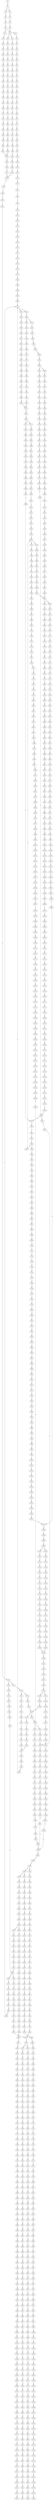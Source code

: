 strict digraph  {
	S0 -> S1 [ label = G ];
	S1 -> S2 [ label = T ];
	S1 -> S3 [ label = C ];
	S2 -> S4 [ label = C ];
	S3 -> S5 [ label = C ];
	S4 -> S6 [ label = C ];
	S5 -> S7 [ label = C ];
	S6 -> S8 [ label = C ];
	S7 -> S9 [ label = C ];
	S8 -> S10 [ label = T ];
	S8 -> S11 [ label = A ];
	S9 -> S12 [ label = T ];
	S10 -> S13 [ label = T ];
	S11 -> S14 [ label = C ];
	S12 -> S15 [ label = T ];
	S12 -> S16 [ label = C ];
	S13 -> S17 [ label = C ];
	S14 -> S18 [ label = C ];
	S15 -> S19 [ label = C ];
	S16 -> S20 [ label = C ];
	S17 -> S21 [ label = T ];
	S18 -> S22 [ label = A ];
	S19 -> S23 [ label = A ];
	S20 -> S24 [ label = A ];
	S21 -> S25 [ label = C ];
	S22 -> S26 [ label = C ];
	S23 -> S27 [ label = C ];
	S24 -> S28 [ label = C ];
	S25 -> S29 [ label = G ];
	S26 -> S30 [ label = C ];
	S27 -> S31 [ label = G ];
	S28 -> S32 [ label = C ];
	S29 -> S33 [ label = T ];
	S30 -> S34 [ label = G ];
	S31 -> S35 [ label = C ];
	S32 -> S36 [ label = C ];
	S33 -> S37 [ label = A ];
	S34 -> S38 [ label = A ];
	S35 -> S39 [ label = T ];
	S36 -> S40 [ label = G ];
	S37 -> S41 [ label = C ];
	S38 -> S42 [ label = T ];
	S39 -> S43 [ label = C ];
	S40 -> S44 [ label = C ];
	S41 -> S45 [ label = G ];
	S42 -> S46 [ label = C ];
	S43 -> S47 [ label = C ];
	S44 -> S48 [ label = C ];
	S45 -> S49 [ label = G ];
	S46 -> S50 [ label = G ];
	S47 -> S51 [ label = G ];
	S48 -> S52 [ label = G ];
	S49 -> S53 [ label = C ];
	S50 -> S54 [ label = G ];
	S51 -> S55 [ label = G ];
	S52 -> S56 [ label = G ];
	S53 -> S57 [ label = T ];
	S54 -> S58 [ label = T ];
	S55 -> S59 [ label = T ];
	S56 -> S60 [ label = T ];
	S57 -> S61 [ label = A ];
	S58 -> S62 [ label = T ];
	S59 -> S63 [ label = T ];
	S60 -> S64 [ label = C ];
	S61 -> S65 [ label = C ];
	S62 -> S66 [ label = C ];
	S63 -> S67 [ label = G ];
	S64 -> S68 [ label = C ];
	S65 -> S69 [ label = T ];
	S66 -> S70 [ label = C ];
	S67 -> S71 [ label = C ];
	S68 -> S72 [ label = C ];
	S69 -> S73 [ label = G ];
	S70 -> S74 [ label = A ];
	S71 -> S75 [ label = A ];
	S72 -> S76 [ label = A ];
	S73 -> S77 [ label = G ];
	S74 -> S78 [ label = G ];
	S75 -> S79 [ label = C ];
	S76 -> S80 [ label = G ];
	S77 -> S81 [ label = T ];
	S78 -> S82 [ label = T ];
	S79 -> S83 [ label = T ];
	S80 -> S84 [ label = T ];
	S81 -> S85 [ label = G ];
	S82 -> S86 [ label = G ];
	S83 -> S87 [ label = G ];
	S84 -> S88 [ label = G ];
	S85 -> S89 [ label = C ];
	S86 -> S90 [ label = G ];
	S87 -> S91 [ label = G ];
	S88 -> S92 [ label = G ];
	S89 -> S93 [ label = T ];
	S90 -> S94 [ label = T ];
	S91 -> S95 [ label = T ];
	S92 -> S96 [ label = T ];
	S93 -> S97 [ label = A ];
	S94 -> S98 [ label = C ];
	S95 -> S99 [ label = C ];
	S96 -> S100 [ label = C ];
	S97 -> S101 [ label = C ];
	S98 -> S102 [ label = G ];
	S99 -> S103 [ label = G ];
	S100 -> S102 [ label = G ];
	S101 -> S104 [ label = T ];
	S102 -> S105 [ label = T ];
	S103 -> S106 [ label = T ];
	S104 -> S107 [ label = G ];
	S105 -> S108 [ label = C ];
	S106 -> S109 [ label = C ];
	S107 -> S110 [ label = T ];
	S108 -> S111 [ label = C ];
	S109 -> S112 [ label = C ];
	S110 -> S113 [ label = A ];
	S111 -> S114 [ label = G ];
	S112 -> S114 [ label = G ];
	S113 -> S115 [ label = A ];
	S114 -> S116 [ label = T ];
	S115 -> S117 [ label = C ];
	S116 -> S118 [ label = C ];
	S117 -> S119 [ label = A ];
	S118 -> S120 [ label = A ];
	S119 -> S121 [ label = C ];
	S120 -> S122 [ label = C ];
	S121 -> S123 [ label = A ];
	S122 -> S124 [ label = C ];
	S123 -> S125 [ label = C ];
	S124 -> S126 [ label = C ];
	S124 -> S127 [ label = G ];
	S125 -> S128 [ label = G ];
	S126 -> S129 [ label = T ];
	S127 -> S130 [ label = A ];
	S128 -> S131 [ label = C ];
	S129 -> S132 [ label = G ];
	S130 -> S133 [ label = A ];
	S130 -> S134 [ label = G ];
	S131 -> S135 [ label = T ];
	S132 -> S136 [ label = T ];
	S133 -> S137 [ label = T ];
	S134 -> S138 [ label = T ];
	S135 -> S139 [ label = C ];
	S136 -> S140 [ label = C ];
	S137 -> S141 [ label = C ];
	S138 -> S142 [ label = C ];
	S139 -> S143 [ label = C ];
	S140 -> S144 [ label = C ];
	S141 -> S145 [ label = C ];
	S142 -> S146 [ label = C ];
	S143 -> S147 [ label = T ];
	S144 -> S148 [ label = T ];
	S145 -> S149 [ label = T ];
	S146 -> S150 [ label = A ];
	S146 -> S151 [ label = T ];
	S147 -> S152 [ label = A ];
	S148 -> S153 [ label = T ];
	S149 -> S154 [ label = C ];
	S150 -> S155 [ label = G ];
	S151 -> S156 [ label = C ];
	S152 -> S157 [ label = G ];
	S153 -> S158 [ label = G ];
	S154 -> S159 [ label = G ];
	S155 -> S160 [ label = T ];
	S155 -> S161 [ label = C ];
	S156 -> S162 [ label = G ];
	S157 -> S163 [ label = A ];
	S158 -> S164 [ label = A ];
	S158 -> S165 [ label = T ];
	S159 -> S166 [ label = A ];
	S160 -> S167 [ label = A ];
	S161 -> S168 [ label = T ];
	S162 -> S169 [ label = A ];
	S163 -> S170 [ label = A ];
	S164 -> S171 [ label = A ];
	S165 -> S172 [ label = A ];
	S166 -> S173 [ label = A ];
	S167 -> S174 [ label = G ];
	S168 -> S175 [ label = T ];
	S169 -> S176 [ label = A ];
	S170 -> S177 [ label = C ];
	S171 -> S178 [ label = C ];
	S172 -> S179 [ label = G ];
	S173 -> S180 [ label = C ];
	S174 -> S181 [ label = G ];
	S175 -> S182 [ label = C ];
	S176 -> S183 [ label = C ];
	S177 -> S184 [ label = T ];
	S178 -> S185 [ label = T ];
	S179 -> S186 [ label = G ];
	S180 -> S187 [ label = T ];
	S181 -> S188 [ label = G ];
	S182 -> S189 [ label = A ];
	S183 -> S187 [ label = T ];
	S184 -> S190 [ label = T ];
	S185 -> S191 [ label = T ];
	S186 -> S192 [ label = A ];
	S187 -> S193 [ label = T ];
	S188 -> S194 [ label = T ];
	S189 -> S195 [ label = C ];
	S190 -> S196 [ label = C ];
	S191 -> S197 [ label = C ];
	S192 -> S198 [ label = G ];
	S193 -> S199 [ label = C ];
	S194 -> S200 [ label = C ];
	S195 -> S201 [ label = G ];
	S196 -> S202 [ label = A ];
	S197 -> S203 [ label = A ];
	S198 -> S204 [ label = A ];
	S199 -> S205 [ label = A ];
	S200 -> S206 [ label = A ];
	S201 -> S207 [ label = C ];
	S202 -> S208 [ label = A ];
	S203 -> S209 [ label = A ];
	S204 -> S210 [ label = G ];
	S205 -> S211 [ label = A ];
	S206 -> S212 [ label = C ];
	S207 -> S213 [ label = C ];
	S208 -> S214 [ label = C ];
	S209 -> S214 [ label = C ];
	S210 -> S215 [ label = G ];
	S211 -> S214 [ label = C ];
	S212 -> S216 [ label = T ];
	S213 -> S217 [ label = C ];
	S214 -> S218 [ label = C ];
	S214 -> S219 [ label = T ];
	S215 -> S220 [ label = T ];
	S216 -> S221 [ label = C ];
	S217 -> S222 [ label = T ];
	S218 -> S223 [ label = G ];
	S219 -> S224 [ label = G ];
	S220 -> S225 [ label = C ];
	S221 -> S226 [ label = G ];
	S222 -> S227 [ label = T ];
	S223 -> S228 [ label = G ];
	S224 -> S229 [ label = G ];
	S224 -> S230 [ label = C ];
	S225 -> S231 [ label = C ];
	S226 -> S232 [ label = C ];
	S227 -> S233 [ label = C ];
	S228 -> S234 [ label = C ];
	S229 -> S235 [ label = C ];
	S230 -> S236 [ label = C ];
	S231 -> S237 [ label = C ];
	S232 -> S238 [ label = T ];
	S233 -> S239 [ label = A ];
	S234 -> S240 [ label = C ];
	S235 -> S241 [ label = C ];
	S236 -> S242 [ label = C ];
	S237 -> S243 [ label = A ];
	S237 -> S244 [ label = G ];
	S238 -> S245 [ label = T ];
	S239 -> S246 [ label = T ];
	S240 -> S247 [ label = C ];
	S241 -> S248 [ label = C ];
	S242 -> S249 [ label = T ];
	S243 -> S250 [ label = G ];
	S244 -> S251 [ label = G ];
	S245 -> S252 [ label = C ];
	S246 -> S253 [ label = C ];
	S247 -> S254 [ label = A ];
	S248 -> S255 [ label = A ];
	S249 -> S256 [ label = A ];
	S250 -> S257 [ label = A ];
	S251 -> S258 [ label = A ];
	S252 -> S259 [ label = A ];
	S253 -> S260 [ label = C ];
	S254 -> S261 [ label = G ];
	S255 -> S262 [ label = G ];
	S256 -> S263 [ label = G ];
	S257 -> S264 [ label = G ];
	S258 -> S265 [ label = G ];
	S259 -> S266 [ label = T ];
	S260 -> S267 [ label = A ];
	S261 -> S268 [ label = T ];
	S262 -> S269 [ label = G ];
	S263 -> S270 [ label = G ];
	S264 -> S271 [ label = C ];
	S265 -> S272 [ label = G ];
	S266 -> S273 [ label = C ];
	S267 -> S274 [ label = G ];
	S268 -> S275 [ label = T ];
	S269 -> S276 [ label = T ];
	S270 -> S277 [ label = T ];
	S271 -> S278 [ label = C ];
	S272 -> S279 [ label = C ];
	S273 -> S280 [ label = C ];
	S274 -> S281 [ label = A ];
	S275 -> S282 [ label = G ];
	S276 -> S283 [ label = G ];
	S277 -> S284 [ label = G ];
	S278 -> S285 [ label = A ];
	S279 -> S286 [ label = G ];
	S280 -> S287 [ label = A ];
	S281 -> S288 [ label = A ];
	S282 -> S289 [ label = T ];
	S283 -> S290 [ label = C ];
	S283 -> S291 [ label = G ];
	S284 -> S292 [ label = T ];
	S285 -> S293 [ label = C ];
	S286 -> S294 [ label = T ];
	S287 -> S274 [ label = G ];
	S288 -> S295 [ label = C ];
	S289 -> S296 [ label = G ];
	S290 -> S297 [ label = G ];
	S291 -> S298 [ label = G ];
	S292 -> S299 [ label = G ];
	S293 -> S300 [ label = G ];
	S294 -> S301 [ label = G ];
	S295 -> S302 [ label = C ];
	S296 -> S303 [ label = C ];
	S297 -> S304 [ label = C ];
	S298 -> S305 [ label = C ];
	S299 -> S306 [ label = C ];
	S300 -> S307 [ label = G ];
	S301 -> S308 [ label = G ];
	S302 -> S309 [ label = A ];
	S302 -> S310 [ label = G ];
	S303 -> S311 [ label = G ];
	S304 -> S312 [ label = G ];
	S305 -> S313 [ label = T ];
	S306 -> S314 [ label = G ];
	S307 -> S315 [ label = T ];
	S308 -> S316 [ label = T ];
	S309 -> S317 [ label = G ];
	S309 -> S318 [ label = C ];
	S310 -> S319 [ label = G ];
	S311 -> S320 [ label = T ];
	S312 -> S321 [ label = T ];
	S313 -> S322 [ label = T ];
	S314 -> S323 [ label = T ];
	S315 -> S324 [ label = T ];
	S316 -> S325 [ label = A ];
	S317 -> S326 [ label = A ];
	S318 -> S327 [ label = C ];
	S319 -> S328 [ label = A ];
	S320 -> S329 [ label = C ];
	S321 -> S330 [ label = C ];
	S322 -> S331 [ label = C ];
	S323 -> S332 [ label = C ];
	S324 -> S333 [ label = A ];
	S325 -> S334 [ label = T ];
	S326 -> S335 [ label = C ];
	S327 -> S336 [ label = A ];
	S328 -> S337 [ label = C ];
	S329 -> S338 [ label = G ];
	S330 -> S339 [ label = G ];
	S331 -> S340 [ label = G ];
	S332 -> S341 [ label = G ];
	S333 -> S342 [ label = C ];
	S334 -> S343 [ label = G ];
	S335 -> S344 [ label = T ];
	S336 -> S345 [ label = C ];
	S337 -> S346 [ label = G ];
	S338 -> S347 [ label = A ];
	S339 -> S348 [ label = T ];
	S340 -> S349 [ label = A ];
	S341 -> S347 [ label = A ];
	S342 -> S350 [ label = T ];
	S343 -> S351 [ label = A ];
	S344 -> S352 [ label = C ];
	S345 -> S353 [ label = C ];
	S346 -> S354 [ label = C ];
	S347 -> S355 [ label = A ];
	S348 -> S356 [ label = G ];
	S349 -> S357 [ label = A ];
	S350 -> S358 [ label = G ];
	S351 -> S359 [ label = G ];
	S352 -> S360 [ label = C ];
	S353 -> S361 [ label = C ];
	S354 -> S362 [ label = C ];
	S355 -> S363 [ label = C ];
	S356 -> S364 [ label = C ];
	S357 -> S365 [ label = C ];
	S358 -> S366 [ label = C ];
	S359 -> S367 [ label = C ];
	S360 -> S368 [ label = C ];
	S361 -> S369 [ label = C ];
	S362 -> S370 [ label = C ];
	S363 -> S371 [ label = C ];
	S363 -> S372 [ label = A ];
	S364 -> S373 [ label = A ];
	S365 -> S374 [ label = A ];
	S366 -> S375 [ label = A ];
	S367 -> S376 [ label = G ];
	S368 -> S377 [ label = A ];
	S369 -> S378 [ label = T ];
	S370 -> S379 [ label = A ];
	S371 -> S380 [ label = T ];
	S372 -> S381 [ label = C ];
	S373 -> S382 [ label = T ];
	S374 -> S383 [ label = C ];
	S375 -> S384 [ label = G ];
	S376 -> S385 [ label = G ];
	S377 -> S386 [ label = T ];
	S378 -> S387 [ label = T ];
	S379 -> S388 [ label = T ];
	S380 -> S389 [ label = T ];
	S381 -> S390 [ label = C ];
	S382 -> S391 [ label = C ];
	S383 -> S392 [ label = G ];
	S384 -> S393 [ label = A ];
	S385 -> S394 [ label = T ];
	S386 -> S395 [ label = C ];
	S387 -> S396 [ label = C ];
	S388 -> S397 [ label = C ];
	S389 -> S398 [ label = C ];
	S390 -> S399 [ label = C ];
	S391 -> S400 [ label = C ];
	S392 -> S401 [ label = C ];
	S393 -> S402 [ label = C ];
	S394 -> S403 [ label = C ];
	S395 -> S404 [ label = T ];
	S396 -> S405 [ label = C ];
	S396 -> S406 [ label = G ];
	S397 -> S407 [ label = G ];
	S398 -> S408 [ label = G ];
	S399 -> S409 [ label = G ];
	S400 -> S410 [ label = G ];
	S401 -> S411 [ label = G ];
	S402 -> S412 [ label = G ];
	S403 -> S413 [ label = G ];
	S404 -> S414 [ label = G ];
	S405 -> S415 [ label = T ];
	S406 -> S416 [ label = A ];
	S407 -> S417 [ label = T ];
	S408 -> S418 [ label = T ];
	S409 -> S419 [ label = T ];
	S410 -> S420 [ label = C ];
	S411 -> S421 [ label = C ];
	S412 -> S422 [ label = G ];
	S413 -> S423 [ label = C ];
	S414 -> S424 [ label = C ];
	S415 -> S425 [ label = G ];
	S416 -> S426 [ label = T ];
	S417 -> S427 [ label = C ];
	S418 -> S428 [ label = A ];
	S419 -> S429 [ label = A ];
	S420 -> S430 [ label = A ];
	S421 -> S431 [ label = A ];
	S422 -> S432 [ label = A ];
	S423 -> S433 [ label = A ];
	S424 -> S434 [ label = C ];
	S425 -> S435 [ label = T ];
	S426 -> S436 [ label = C ];
	S427 -> S437 [ label = C ];
	S428 -> S438 [ label = C ];
	S429 -> S439 [ label = C ];
	S430 -> S440 [ label = C ];
	S431 -> S441 [ label = C ];
	S432 -> S442 [ label = C ];
	S433 -> S443 [ label = C ];
	S434 -> S444 [ label = A ];
	S435 -> S445 [ label = C ];
	S436 -> S446 [ label = G ];
	S437 -> S447 [ label = T ];
	S438 -> S448 [ label = T ];
	S439 -> S449 [ label = G ];
	S440 -> S450 [ label = G ];
	S441 -> S451 [ label = G ];
	S442 -> S452 [ label = A ];
	S443 -> S453 [ label = G ];
	S444 -> S454 [ label = G ];
	S445 -> S455 [ label = C ];
	S446 -> S456 [ label = T ];
	S447 -> S457 [ label = C ];
	S448 -> S458 [ label = T ];
	S449 -> S459 [ label = T ];
	S450 -> S460 [ label = T ];
	S451 -> S461 [ label = T ];
	S452 -> S462 [ label = C ];
	S453 -> S463 [ label = C ];
	S454 -> S464 [ label = T ];
	S455 -> S465 [ label = T ];
	S456 -> S466 [ label = T ];
	S457 -> S467 [ label = T ];
	S458 -> S468 [ label = C ];
	S459 -> S469 [ label = C ];
	S460 -> S470 [ label = C ];
	S461 -> S471 [ label = C ];
	S462 -> S472 [ label = A ];
	S463 -> S473 [ label = G ];
	S464 -> S474 [ label = C ];
	S465 -> S475 [ label = T ];
	S466 -> S476 [ label = T ];
	S467 -> S477 [ label = T ];
	S468 -> S478 [ label = A ];
	S469 -> S479 [ label = C ];
	S470 -> S480 [ label = G ];
	S471 -> S481 [ label = C ];
	S472 -> S482 [ label = C ];
	S473 -> S483 [ label = C ];
	S474 -> S484 [ label = G ];
	S475 -> S158 [ label = G ];
	S476 -> S485 [ label = G ];
	S477 -> S486 [ label = C ];
	S478 -> S487 [ label = A ];
	S479 -> S488 [ label = A ];
	S480 -> S489 [ label = A ];
	S481 -> S490 [ label = A ];
	S482 -> S491 [ label = C ];
	S483 -> S492 [ label = G ];
	S484 -> S493 [ label = T ];
	S485 -> S494 [ label = T ];
	S486 -> S495 [ label = T ];
	S487 -> S496 [ label = G ];
	S488 -> S497 [ label = G ];
	S489 -> S498 [ label = G ];
	S490 -> S499 [ label = G ];
	S491 -> S500 [ label = T ];
	S492 -> S501 [ label = G ];
	S493 -> S502 [ label = A ];
	S494 -> S503 [ label = A ];
	S495 -> S504 [ label = C ];
	S496 -> S505 [ label = C ];
	S497 -> S506 [ label = C ];
	S498 -> S507 [ label = C ];
	S499 -> S508 [ label = C ];
	S500 -> S509 [ label = C ];
	S501 -> S510 [ label = C ];
	S502 -> S511 [ label = A ];
	S503 -> S512 [ label = G ];
	S504 -> S513 [ label = G ];
	S505 -> S514 [ label = G ];
	S506 -> S515 [ label = G ];
	S507 -> S516 [ label = G ];
	S508 -> S517 [ label = T ];
	S508 -> S515 [ label = G ];
	S509 -> S518 [ label = T ];
	S510 -> S519 [ label = T ];
	S511 -> S520 [ label = G ];
	S512 -> S521 [ label = G ];
	S513 -> S522 [ label = G ];
	S514 -> S523 [ label = A ];
	S515 -> S524 [ label = A ];
	S516 -> S525 [ label = A ];
	S517 -> S526 [ label = T ];
	S518 -> S527 [ label = A ];
	S519 -> S528 [ label = G ];
	S520 -> S529 [ label = A ];
	S521 -> S530 [ label = A ];
	S522 -> S531 [ label = A ];
	S523 -> S532 [ label = G ];
	S524 -> S533 [ label = G ];
	S525 -> S534 [ label = G ];
	S526 -> S182 [ label = C ];
	S527 -> S535 [ label = G ];
	S528 -> S536 [ label = G ];
	S529 -> S537 [ label = C ];
	S530 -> S538 [ label = A ];
	S531 -> S539 [ label = G ];
	S532 -> S540 [ label = T ];
	S533 -> S541 [ label = T ];
	S534 -> S542 [ label = T ];
	S535 -> S543 [ label = A ];
	S536 -> S544 [ label = A ];
	S537 -> S545 [ label = G ];
	S538 -> S546 [ label = A ];
	S539 -> S547 [ label = A ];
	S540 -> S548 [ label = C ];
	S541 -> S549 [ label = C ];
	S542 -> S550 [ label = C ];
	S543 -> S551 [ label = A ];
	S544 -> S552 [ label = A ];
	S545 -> S553 [ label = G ];
	S546 -> S554 [ label = G ];
	S547 -> S555 [ label = G ];
	S548 -> S556 [ label = C ];
	S549 -> S557 [ label = C ];
	S549 -> S558 [ label = T ];
	S550 -> S559 [ label = G ];
	S551 -> S560 [ label = C ];
	S552 -> S561 [ label = T ];
	S553 -> S562 [ label = C ];
	S554 -> S563 [ label = G ];
	S555 -> S564 [ label = G ];
	S556 -> S565 [ label = C ];
	S557 -> S565 [ label = C ];
	S558 -> S566 [ label = C ];
	S559 -> S567 [ label = A ];
	S560 -> S568 [ label = G ];
	S561 -> S569 [ label = G ];
	S562 -> S570 [ label = T ];
	S563 -> S571 [ label = T ];
	S564 -> S572 [ label = T ];
	S565 -> S573 [ label = T ];
	S565 -> S574 [ label = G ];
	S566 -> S575 [ label = G ];
	S567 -> S576 [ label = A ];
	S568 -> S577 [ label = A ];
	S569 -> S578 [ label = G ];
	S570 -> S579 [ label = C ];
	S571 -> S580 [ label = C ];
	S572 -> S581 [ label = C ];
	S573 -> S582 [ label = C ];
	S574 -> S583 [ label = C ];
	S575 -> S584 [ label = T ];
	S576 -> S585 [ label = C ];
	S577 -> S586 [ label = G ];
	S578 -> S587 [ label = G ];
	S579 -> S588 [ label = T ];
	S580 -> S589 [ label = C ];
	S581 -> S231 [ label = C ];
	S582 -> S590 [ label = C ];
	S583 -> S591 [ label = C ];
	S584 -> S592 [ label = C ];
	S585 -> S593 [ label = C ];
	S586 -> S594 [ label = G ];
	S587 -> S595 [ label = G ];
	S588 -> S596 [ label = C ];
	S589 -> S597 [ label = C ];
	S590 -> S598 [ label = G ];
	S591 -> S599 [ label = T ];
	S592 -> S600 [ label = T ];
	S593 -> S601 [ label = T ];
	S594 -> S602 [ label = T ];
	S595 -> S603 [ label = T ];
	S596 -> S604 [ label = G ];
	S597 -> S605 [ label = G ];
	S598 -> S606 [ label = G ];
	S599 -> S607 [ label = G ];
	S600 -> S608 [ label = G ];
	S601 -> S609 [ label = G ];
	S602 -> S610 [ label = G ];
	S603 -> S611 [ label = C ];
	S604 -> S612 [ label = A ];
	S605 -> S613 [ label = A ];
	S606 -> S614 [ label = T ];
	S607 -> S615 [ label = T ];
	S608 -> S616 [ label = T ];
	S609 -> S617 [ label = T ];
	S610 -> S618 [ label = T ];
	S611 -> S619 [ label = C ];
	S612 -> S620 [ label = A ];
	S613 -> S621 [ label = A ];
	S614 -> S622 [ label = C ];
	S615 -> S623 [ label = C ];
	S616 -> S624 [ label = T ];
	S617 -> S625 [ label = C ];
	S618 -> S626 [ label = C ];
	S619 -> S627 [ label = G ];
	S620 -> S628 [ label = G ];
	S621 -> S629 [ label = G ];
	S622 -> S630 [ label = T ];
	S623 -> S631 [ label = G ];
	S624 -> S632 [ label = C ];
	S625 -> S633 [ label = G ];
	S626 -> S634 [ label = C ];
	S627 -> S635 [ label = C ];
	S628 -> S636 [ label = T ];
	S629 -> S637 [ label = T ];
	S630 -> S638 [ label = G ];
	S631 -> S639 [ label = C ];
	S632 -> S640 [ label = C ];
	S633 -> S641 [ label = C ];
	S634 -> S642 [ label = C ];
	S635 -> S643 [ label = C ];
	S636 -> S644 [ label = C ];
	S637 -> S645 [ label = C ];
	S638 -> S646 [ label = G ];
	S639 -> S647 [ label = G ];
	S640 -> S648 [ label = G ];
	S641 -> S649 [ label = G ];
	S642 -> S650 [ label = T ];
	S643 -> S651 [ label = G ];
	S644 -> S652 [ label = G ];
	S645 -> S653 [ label = G ];
	S646 -> S654 [ label = A ];
	S647 -> S655 [ label = C ];
	S648 -> S656 [ label = T ];
	S649 -> S655 [ label = C ];
	S650 -> S657 [ label = G ];
	S651 -> S658 [ label = G ];
	S652 -> S659 [ label = C ];
	S653 -> S660 [ label = A ];
	S654 -> S661 [ label = G ];
	S655 -> S662 [ label = G ];
	S655 -> S663 [ label = A ];
	S656 -> S664 [ label = G ];
	S657 -> S665 [ label = T ];
	S658 -> S666 [ label = A ];
	S659 -> S667 [ label = G ];
	S660 -> S668 [ label = G ];
	S661 -> S669 [ label = G ];
	S662 -> S670 [ label = A ];
	S663 -> S671 [ label = A ];
	S664 -> S672 [ label = G ];
	S665 -> S673 [ label = C ];
	S666 -> S674 [ label = A ];
	S667 -> S675 [ label = G ];
	S668 -> S676 [ label = G ];
	S669 -> S677 [ label = G ];
	S670 -> S678 [ label = G ];
	S671 -> S679 [ label = C ];
	S672 -> S680 [ label = C ];
	S673 -> S681 [ label = C ];
	S674 -> S682 [ label = C ];
	S675 -> S683 [ label = C ];
	S676 -> S684 [ label = T ];
	S677 -> S685 [ label = T ];
	S678 -> S686 [ label = C ];
	S679 -> S687 [ label = C ];
	S680 -> S688 [ label = C ];
	S681 -> S689 [ label = T ];
	S682 -> S690 [ label = T ];
	S683 -> S691 [ label = T ];
	S684 -> S692 [ label = A ];
	S685 -> S693 [ label = G ];
	S686 -> S694 [ label = A ];
	S687 -> S695 [ label = C ];
	S688 -> S696 [ label = C ];
	S689 -> S697 [ label = A ];
	S690 -> S698 [ label = G ];
	S691 -> S699 [ label = A ];
	S692 -> S700 [ label = T ];
	S693 -> S701 [ label = T ];
	S694 -> S702 [ label = G ];
	S695 -> S703 [ label = G ];
	S696 -> S704 [ label = G ];
	S697 -> S705 [ label = C ];
	S698 -> S706 [ label = C ];
	S699 -> S707 [ label = T ];
	S700 -> S708 [ label = A ];
	S701 -> S709 [ label = T ];
	S702 -> S710 [ label = T ];
	S703 -> S711 [ label = T ];
	S704 -> S712 [ label = T ];
	S705 -> S713 [ label = T ];
	S706 -> S714 [ label = A ];
	S707 -> S715 [ label = A ];
	S708 -> S716 [ label = A ];
	S709 -> S717 [ label = C ];
	S710 -> S718 [ label = G ];
	S711 -> S719 [ label = A ];
	S712 -> S720 [ label = C ];
	S713 -> S721 [ label = A ];
	S714 -> S722 [ label = A ];
	S715 -> S723 [ label = G ];
	S716 -> S724 [ label = G ];
	S717 -> S725 [ label = C ];
	S718 -> S726 [ label = C ];
	S719 -> S727 [ label = C ];
	S720 -> S728 [ label = C ];
	S721 -> S729 [ label = C ];
	S722 -> S730 [ label = C ];
	S723 -> S731 [ label = T ];
	S724 -> S732 [ label = T ];
	S725 -> S733 [ label = A ];
	S726 -> S734 [ label = A ];
	S727 -> S735 [ label = A ];
	S728 -> S736 [ label = A ];
	S729 -> S737 [ label = C ];
	S730 -> S738 [ label = C ];
	S731 -> S739 [ label = A ];
	S732 -> S740 [ label = C ];
	S733 -> S741 [ label = G ];
	S734 -> S742 [ label = A ];
	S735 -> S743 [ label = G ];
	S736 -> S744 [ label = G ];
	S737 -> S745 [ label = A ];
	S738 -> S746 [ label = A ];
	S739 -> S747 [ label = G ];
	S740 -> S748 [ label = G ];
	S741 -> S749 [ label = C ];
	S742 -> S750 [ label = C ];
	S743 -> S751 [ label = C ];
	S744 -> S752 [ label = T ];
	S745 -> S753 [ label = G ];
	S746 -> S754 [ label = G ];
	S747 -> S755 [ label = C ];
	S748 -> S756 [ label = T ];
	S749 -> S757 [ label = A ];
	S750 -> S758 [ label = A ];
	S751 -> S759 [ label = A ];
	S752 -> S760 [ label = A ];
	S753 -> S761 [ label = G ];
	S754 -> S762 [ label = A ];
	S755 -> S763 [ label = C ];
	S756 -> S764 [ label = G ];
	S757 -> S765 [ label = G ];
	S758 -> S766 [ label = G ];
	S759 -> S767 [ label = G ];
	S760 -> S768 [ label = G ];
	S761 -> S769 [ label = A ];
	S762 -> S770 [ label = A ];
	S763 -> S771 [ label = G ];
	S764 -> S772 [ label = G ];
	S765 -> S773 [ label = A ];
	S766 -> S774 [ label = C ];
	S767 -> S775 [ label = G ];
	S768 -> S776 [ label = C ];
	S769 -> S777 [ label = G ];
	S770 -> S778 [ label = C ];
	S771 -> S779 [ label = A ];
	S772 -> S780 [ label = T ];
	S773 -> S781 [ label = T ];
	S774 -> S782 [ label = T ];
	S775 -> S783 [ label = T ];
	S776 -> S784 [ label = T ];
	S777 -> S785 [ label = A ];
	S778 -> S786 [ label = A ];
	S779 -> S787 [ label = A ];
	S780 -> S788 [ label = A ];
	S781 -> S789 [ label = A ];
	S782 -> S790 [ label = A ];
	S783 -> S791 [ label = G ];
	S784 -> S792 [ label = C ];
	S785 -> S793 [ label = G ];
	S786 -> S794 [ label = G ];
	S787 -> S795 [ label = A ];
	S788 -> S796 [ label = C ];
	S789 -> S797 [ label = A ];
	S790 -> S798 [ label = C ];
	S791 -> S799 [ label = C ];
	S792 -> S800 [ label = C ];
	S793 -> S801 [ label = T ];
	S794 -> S802 [ label = C ];
	S795 -> S803 [ label = C ];
	S796 -> S804 [ label = C ];
	S797 -> S805 [ label = A ];
	S798 -> S806 [ label = G ];
	S799 -> S807 [ label = A ];
	S800 -> S808 [ label = A ];
	S801 -> S809 [ label = C ];
	S802 -> S810 [ label = C ];
	S803 -> S811 [ label = C ];
	S804 -> S812 [ label = G ];
	S805 -> S813 [ label = A ];
	S806 -> S814 [ label = A ];
	S807 -> S815 [ label = C ];
	S808 -> S816 [ label = C ];
	S809 -> S817 [ label = A ];
	S810 -> S818 [ label = G ];
	S811 -> S819 [ label = C ];
	S812 -> S820 [ label = G ];
	S813 -> S821 [ label = A ];
	S814 -> S822 [ label = G ];
	S815 -> S823 [ label = G ];
	S816 -> S824 [ label = C ];
	S817 -> S825 [ label = G ];
	S818 -> S826 [ label = T ];
	S819 -> S827 [ label = C ];
	S820 -> S828 [ label = T ];
	S821 -> S829 [ label = C ];
	S822 -> S830 [ label = A ];
	S823 -> S831 [ label = C ];
	S824 -> S832 [ label = G ];
	S825 -> S833 [ label = G ];
	S826 -> S834 [ label = C ];
	S827 -> S835 [ label = G ];
	S828 -> S836 [ label = G ];
	S829 -> S837 [ label = T ];
	S830 -> S838 [ label = A ];
	S831 -> S839 [ label = G ];
	S832 -> S840 [ label = G ];
	S833 -> S841 [ label = A ];
	S834 -> S842 [ label = C ];
	S835 -> S843 [ label = A ];
	S836 -> S844 [ label = G ];
	S837 -> S845 [ label = T ];
	S838 -> S846 [ label = C ];
	S839 -> S847 [ label = G ];
	S840 -> S848 [ label = A ];
	S841 -> S849 [ label = C ];
	S842 -> S850 [ label = T ];
	S843 -> S851 [ label = C ];
	S844 -> S852 [ label = T ];
	S845 -> S853 [ label = T ];
	S846 -> S854 [ label = T ];
	S847 -> S855 [ label = T ];
	S848 -> S856 [ label = C ];
	S849 -> S857 [ label = C ];
	S850 -> S858 [ label = C ];
	S851 -> S859 [ label = T ];
	S852 -> S860 [ label = T ];
	S853 -> S861 [ label = G ];
	S854 -> S862 [ label = G ];
	S855 -> S863 [ label = G ];
	S856 -> S864 [ label = G ];
	S857 -> S865 [ label = A ];
	S858 -> S866 [ label = T ];
	S859 -> S867 [ label = A ];
	S860 -> S868 [ label = A ];
	S861 -> S869 [ label = C ];
	S862 -> S870 [ label = G ];
	S863 -> S871 [ label = C ];
	S864 -> S872 [ label = T ];
	S865 -> S873 [ label = G ];
	S866 -> S874 [ label = G ];
	S867 -> S875 [ label = G ];
	S868 -> S876 [ label = G ];
	S869 -> S877 [ label = C ];
	S870 -> S878 [ label = C ];
	S871 -> S879 [ label = C ];
	S872 -> S880 [ label = C ];
	S873 -> S881 [ label = T ];
	S874 -> S882 [ label = T ];
	S875 -> S883 [ label = A ];
	S876 -> S884 [ label = A ];
	S877 -> S885 [ label = G ];
	S878 -> S886 [ label = G ];
	S879 -> S887 [ label = G ];
	S880 -> S888 [ label = G ];
	S881 -> S889 [ label = C ];
	S882 -> S890 [ label = C ];
	S883 -> S891 [ label = A ];
	S884 -> S892 [ label = A ];
	S885 -> S893 [ label = T ];
	S886 -> S894 [ label = C ];
	S887 -> S895 [ label = C ];
	S888 -> S896 [ label = T ];
	S889 -> S897 [ label = T ];
	S890 -> S898 [ label = G ];
	S891 -> S899 [ label = T ];
	S892 -> S900 [ label = G ];
	S893 -> S901 [ label = A ];
	S894 -> S902 [ label = A ];
	S895 -> S903 [ label = A ];
	S896 -> S904 [ label = G ];
	S897 -> S905 [ label = C ];
	S898 -> S906 [ label = T ];
	S899 -> S907 [ label = C ];
	S900 -> S908 [ label = G ];
	S901 -> S909 [ label = G ];
	S902 -> S910 [ label = G ];
	S903 -> S911 [ label = A ];
	S904 -> S912 [ label = A ];
	S905 -> S913 [ label = T ];
	S906 -> S914 [ label = G ];
	S907 -> S915 [ label = G ];
	S908 -> S916 [ label = G ];
	S909 -> S917 [ label = C ];
	S910 -> S918 [ label = C ];
	S911 -> S919 [ label = C ];
	S912 -> S920 [ label = C ];
	S913 -> S921 [ label = G ];
	S914 -> S922 [ label = G ];
	S915 -> S923 [ label = G ];
	S916 -> S924 [ label = G ];
	S917 -> S925 [ label = C ];
	S918 -> S926 [ label = G ];
	S919 -> S927 [ label = C ];
	S920 -> S928 [ label = C ];
	S921 -> S929 [ label = T ];
	S922 -> S930 [ label = T ];
	S923 -> S931 [ label = G ];
	S924 -> S932 [ label = G ];
	S925 -> S933 [ label = G ];
	S926 -> S934 [ label = G ];
	S927 -> S935 [ label = A ];
	S928 -> S936 [ label = G ];
	S929 -> S937 [ label = A ];
	S930 -> S938 [ label = A ];
	S931 -> S939 [ label = T ];
	S932 -> S940 [ label = T ];
	S933 -> S941 [ label = G ];
	S934 -> S942 [ label = G ];
	S935 -> S943 [ label = G ];
	S936 -> S944 [ label = G ];
	S939 -> S945 [ label = A ];
	S940 -> S946 [ label = C ];
	S941 -> S947 [ label = T ];
	S942 -> S948 [ label = T ];
	S943 -> S949 [ label = T ];
	S944 -> S950 [ label = T ];
	S945 -> S951 [ label = T ];
	S946 -> S952 [ label = C ];
	S947 -> S953 [ label = G ];
	S948 -> S954 [ label = G ];
	S949 -> S955 [ label = C ];
	S950 -> S956 [ label = C ];
	S951 -> S957 [ label = C ];
	S952 -> S958 [ label = G ];
	S953 -> S959 [ label = A ];
	S954 -> S960 [ label = C ];
	S955 -> S961 [ label = G ];
	S956 -> S962 [ label = G ];
	S957 -> S963 [ label = C ];
	S958 -> S964 [ label = T ];
	S959 -> S965 [ label = C ];
	S960 -> S966 [ label = C ];
	S961 -> S967 [ label = C ];
	S962 -> S968 [ label = C ];
	S963 -> S969 [ label = C ];
	S964 -> S970 [ label = C ];
	S965 -> S971 [ label = G ];
	S966 -> S972 [ label = G ];
	S967 -> S973 [ label = G ];
	S968 -> S974 [ label = G ];
	S969 -> S975 [ label = G ];
	S970 -> S976 [ label = G ];
	S971 -> S977 [ label = T ];
	S972 -> S978 [ label = C ];
	S973 -> S979 [ label = C ];
	S974 -> S980 [ label = T ];
	S975 -> S981 [ label = A ];
	S976 -> S982 [ label = G ];
	S977 -> S983 [ label = G ];
	S978 -> S984 [ label = C ];
	S979 -> S985 [ label = A ];
	S980 -> S986 [ label = A ];
	S981 -> S987 [ label = A ];
	S982 -> S988 [ label = A ];
	S983 -> S989 [ label = G ];
	S984 -> S990 [ label = G ];
	S985 -> S991 [ label = G ];
	S986 -> S992 [ label = G ];
	S987 -> S993 [ label = A ];
	S988 -> S994 [ label = A ];
	S989 -> S995 [ label = G ];
	S990 -> S996 [ label = G ];
	S991 -> S997 [ label = C ];
	S992 -> S998 [ label = C ];
	S993 -> S999 [ label = G ];
	S994 -> S1000 [ label = C ];
	S995 -> S1001 [ label = T ];
	S996 -> S1002 [ label = T ];
	S997 -> S1003 [ label = C ];
	S998 -> S1004 [ label = C ];
	S999 -> S1005 [ label = T ];
	S1000 -> S1006 [ label = T ];
	S1001 -> S1007 [ label = A ];
	S1002 -> S1008 [ label = G ];
	S1003 -> S1009 [ label = G ];
	S1004 -> S1010 [ label = G ];
	S1005 -> S1011 [ label = G ];
	S1006 -> S1012 [ label = A ];
	S1007 -> S1013 [ label = C ];
	S1008 -> S1014 [ label = G ];
	S1009 -> S1015 [ label = G ];
	S1010 -> S1016 [ label = C ];
	S1011 -> S1017 [ label = T ];
	S1012 -> S1018 [ label = C ];
	S1013 -> S1019 [ label = T ];
	S1014 -> S1020 [ label = T ];
	S1015 -> S1021 [ label = T ];
	S1016 -> S1022 [ label = T ];
	S1017 -> S1023 [ label = C ];
	S1018 -> S1024 [ label = A ];
	S1019 -> S1025 [ label = A ];
	S1020 -> S1026 [ label = G ];
	S1021 -> S1027 [ label = G ];
	S1022 -> S1028 [ label = G ];
	S1023 -> S1029 [ label = G ];
	S1024 -> S1030 [ label = A ];
	S1025 -> S1031 [ label = T ];
	S1026 -> S1032 [ label = G ];
	S1027 -> S1033 [ label = G ];
	S1028 -> S1034 [ label = G ];
	S1029 -> S1035 [ label = T ];
	S1030 -> S1036 [ label = C ];
	S1031 -> S1037 [ label = T ];
	S1032 -> S1038 [ label = A ];
	S1033 -> S1039 [ label = A ];
	S1034 -> S1040 [ label = A ];
	S1035 -> S1041 [ label = C ];
	S1036 -> S1042 [ label = G ];
	S1037 -> S1043 [ label = G ];
	S1038 -> S1044 [ label = A ];
	S1039 -> S1045 [ label = A ];
	S1040 -> S1046 [ label = A ];
	S1041 -> S1047 [ label = G ];
	S1042 -> S1048 [ label = A ];
	S1043 -> S1049 [ label = G ];
	S1044 -> S1050 [ label = C ];
	S1045 -> S1051 [ label = G ];
	S1046 -> S1052 [ label = G ];
	S1047 -> S1053 [ label = G ];
	S1048 -> S1054 [ label = A ];
	S1049 -> S1055 [ label = A ];
	S1050 -> S1056 [ label = C ];
	S1051 -> S1057 [ label = A ];
	S1052 -> S1058 [ label = A ];
	S1053 -> S1059 [ label = A ];
	S1054 -> S1060 [ label = A ];
	S1055 -> S1061 [ label = A ];
	S1056 -> S1062 [ label = T ];
	S1057 -> S1063 [ label = A ];
	S1058 -> S1064 [ label = A ];
	S1059 -> S1065 [ label = A ];
	S1060 -> S1066 [ label = A ];
	S1061 -> S1067 [ label = C ];
	S1062 -> S1068 [ label = C ];
	S1063 -> S1069 [ label = C ];
	S1064 -> S1070 [ label = C ];
	S1065 -> S1071 [ label = C ];
	S1066 -> S1072 [ label = C ];
	S1067 -> S1073 [ label = G ];
	S1068 -> S1074 [ label = G ];
	S1069 -> S1075 [ label = G ];
	S1070 -> S1075 [ label = G ];
	S1071 -> S1076 [ label = A ];
	S1072 -> S1077 [ label = A ];
	S1073 -> S1078 [ label = G ];
	S1074 -> S1079 [ label = G ];
	S1075 -> S1080 [ label = G ];
	S1076 -> S1081 [ label = G ];
	S1077 -> S1082 [ label = G ];
	S1078 -> S1083 [ label = T ];
	S1079 -> S1084 [ label = C ];
	S1080 -> S1085 [ label = C ];
	S1081 -> S1086 [ label = G ];
	S1082 -> S1087 [ label = A ];
	S1083 -> S1088 [ label = A ];
	S1084 -> S1089 [ label = A ];
	S1085 -> S1090 [ label = A ];
	S1086 -> S1091 [ label = A ];
	S1087 -> S1092 [ label = A ];
	S1088 -> S1093 [ label = C ];
	S1089 -> S1094 [ label = C ];
	S1090 -> S1095 [ label = C ];
	S1091 -> S1096 [ label = A ];
	S1092 -> S1097 [ label = G ];
	S1093 -> S1098 [ label = G ];
	S1094 -> S1099 [ label = G ];
	S1095 -> S1100 [ label = C ];
	S1095 -> S1101 [ label = T ];
	S1096 -> S1102 [ label = T ];
	S1097 -> S1103 [ label = G ];
	S1098 -> S1104 [ label = A ];
	S1099 -> S1105 [ label = C ];
	S1100 -> S1106 [ label = G ];
	S1101 -> S1107 [ label = G ];
	S1102 -> S1108 [ label = A ];
	S1103 -> S1109 [ label = G ];
	S1104 -> S1110 [ label = A ];
	S1105 -> S1111 [ label = G ];
	S1106 -> S1112 [ label = G ];
	S1107 -> S1113 [ label = G ];
	S1108 -> S1114 [ label = G ];
	S1109 -> S1115 [ label = G ];
	S1110 -> S1116 [ label = G ];
	S1111 -> S1117 [ label = C ];
	S1112 -> S1118 [ label = G ];
	S1113 -> S1119 [ label = G ];
	S1114 -> S1120 [ label = T ];
	S1115 -> S1121 [ label = T ];
	S1116 -> S1122 [ label = A ];
	S1117 -> S1123 [ label = G ];
	S1118 -> S1124 [ label = A ];
	S1119 -> S1125 [ label = A ];
	S1120 -> S1126 [ label = C ];
	S1121 -> S1127 [ label = C ];
	S1122 -> S1128 [ label = A ];
	S1123 -> S1129 [ label = C ];
	S1124 -> S1130 [ label = A ];
	S1125 -> S1131 [ label = A ];
	S1126 -> S1132 [ label = T ];
	S1127 -> S1133 [ label = T ];
	S1128 -> S1134 [ label = G ];
	S1129 -> S1135 [ label = G ];
	S1130 -> S1136 [ label = T ];
	S1131 -> S1137 [ label = C ];
	S1132 -> S1138 [ label = C ];
	S1133 -> S1139 [ label = C ];
	S1134 -> S1140 [ label = T ];
	S1135 -> S1141 [ label = T ];
	S1136 -> S1142 [ label = T ];
	S1137 -> S1143 [ label = T ];
	S1138 -> S1144 [ label = T ];
	S1139 -> S1145 [ label = T ];
	S1140 -> S1146 [ label = G ];
	S1141 -> S1147 [ label = C ];
	S1142 -> S1148 [ label = G ];
	S1143 -> S1149 [ label = G ];
	S1144 -> S1150 [ label = C ];
	S1145 -> S1151 [ label = C ];
	S1146 -> S1152 [ label = T ];
	S1147 -> S1153 [ label = G ];
	S1148 -> S1154 [ label = A ];
	S1149 -> S1155 [ label = G ];
	S1150 -> S1156 [ label = T ];
	S1151 -> S1157 [ label = G ];
	S1152 -> S1158 [ label = C ];
	S1153 -> S1159 [ label = A ];
	S1154 -> S1160 [ label = A ];
	S1155 -> S1161 [ label = A ];
	S1156 -> S1162 [ label = G ];
	S1157 -> S1163 [ label = T ];
	S1158 -> S1164 [ label = C ];
	S1159 -> S1165 [ label = C ];
	S1160 -> S1166 [ label = C ];
	S1161 -> S1167 [ label = C ];
	S1162 -> S1168 [ label = A ];
	S1163 -> S1169 [ label = G ];
	S1164 -> S1170 [ label = T ];
	S1165 -> S1171 [ label = G ];
	S1166 -> S1172 [ label = C ];
	S1167 -> S1173 [ label = C ];
	S1168 -> S1174 [ label = G ];
	S1169 -> S1175 [ label = G ];
	S1170 -> S1176 [ label = G ];
	S1171 -> S1177 [ label = C ];
	S1172 -> S1178 [ label = C ];
	S1173 -> S1179 [ label = C ];
	S1174 -> S1180 [ label = T ];
	S1175 -> S1181 [ label = T ];
	S1176 -> S1182 [ label = G ];
	S1177 -> S1183 [ label = G ];
	S1178 -> S1184 [ label = G ];
	S1179 -> S1185 [ label = G ];
	S1180 -> S1186 [ label = A ];
	S1181 -> S1187 [ label = A ];
	S1182 -> S1188 [ label = C ];
	S1183 -> S1189 [ label = C ];
	S1184 -> S1190 [ label = T ];
	S1185 -> S1191 [ label = T ];
	S1188 -> S1192 [ label = C ];
	S1189 -> S1193 [ label = C ];
	S1190 -> S1194 [ label = C ];
	S1191 -> S1195 [ label = C ];
	S1192 -> S1196 [ label = T ];
	S1193 -> S1197 [ label = T ];
	S1194 -> S1198 [ label = T ];
	S1195 -> S1199 [ label = T ];
	S1196 -> S1200 [ label = G ];
	S1197 -> S1201 [ label = C ];
	S1198 -> S1202 [ label = C ];
	S1199 -> S1203 [ label = C ];
	S1200 -> S1204 [ label = G ];
	S1201 -> S1205 [ label = G ];
	S1202 -> S1206 [ label = G ];
	S1203 -> S1206 [ label = G ];
	S1204 -> S1207 [ label = G ];
	S1205 -> S1208 [ label = G ];
	S1206 -> S1209 [ label = G ];
	S1207 -> S1210 [ label = T ];
	S1208 -> S1211 [ label = G ];
	S1209 -> S1212 [ label = C ];
	S1210 -> S1213 [ label = C ];
	S1211 -> S1214 [ label = C ];
	S1212 -> S1215 [ label = A ];
	S1213 -> S1216 [ label = C ];
	S1214 -> S1217 [ label = T ];
	S1215 -> S1218 [ label = C ];
	S1216 -> S1219 [ label = C ];
	S1217 -> S1220 [ label = C ];
	S1218 -> S1221 [ label = C ];
	S1219 -> S1222 [ label = G ];
	S1220 -> S1223 [ label = A ];
	S1221 -> S1224 [ label = G ];
	S1222 -> S1225 [ label = A ];
	S1223 -> S1226 [ label = C ];
	S1224 -> S1227 [ label = A ];
	S1225 -> S1228 [ label = G ];
	S1226 -> S1229 [ label = G ];
	S1227 -> S1230 [ label = G ];
	S1227 -> S1231 [ label = A ];
	S1228 -> S1232 [ label = T ];
	S1229 -> S1233 [ label = T ];
	S1230 -> S1234 [ label = T ];
	S1231 -> S1235 [ label = T ];
	S1232 -> S1236 [ label = C ];
	S1233 -> S1237 [ label = C ];
	S1234 -> S1238 [ label = C ];
	S1235 -> S1239 [ label = G ];
	S1236 -> S1240 [ label = C ];
	S1237 -> S1241 [ label = C ];
	S1238 -> S146 [ label = C ];
	S1239 -> S1242 [ label = T ];
	S1240 -> S1243 [ label = A ];
	S1241 -> S1244 [ label = A ];
	S1242 -> S1245 [ label = A ];
	S1243 -> S155 [ label = G ];
	S1244 -> S1246 [ label = G ];
	S1245 -> S1247 [ label = G ];
	S1246 -> S508 [ label = C ];
	S1247 -> S1248 [ label = T ];
	S1248 -> S1249 [ label = T ];
	S1249 -> S1250 [ label = T ];
	S1250 -> S1251 [ label = C ];
	S1251 -> S1252 [ label = A ];
	S1252 -> S1253 [ label = C ];
	S1253 -> S1254 [ label = T ];
	S1254 -> S1255 [ label = C ];
	S1255 -> S1256 [ label = C ];
	S1256 -> S1257 [ label = T ];
	S1257 -> S1258 [ label = T ];
	S1258 -> S1259 [ label = T ];
	S1259 -> S1260 [ label = C ];
	S1260 -> S1261 [ label = A ];
	S1261 -> S1262 [ label = T ];
	S1262 -> S1263 [ label = C ];
	S1263 -> S1264 [ label = C ];
	S1264 -> S1265 [ label = A ];
	S1265 -> S1266 [ label = G ];
	S1266 -> S281 [ label = A ];
}
